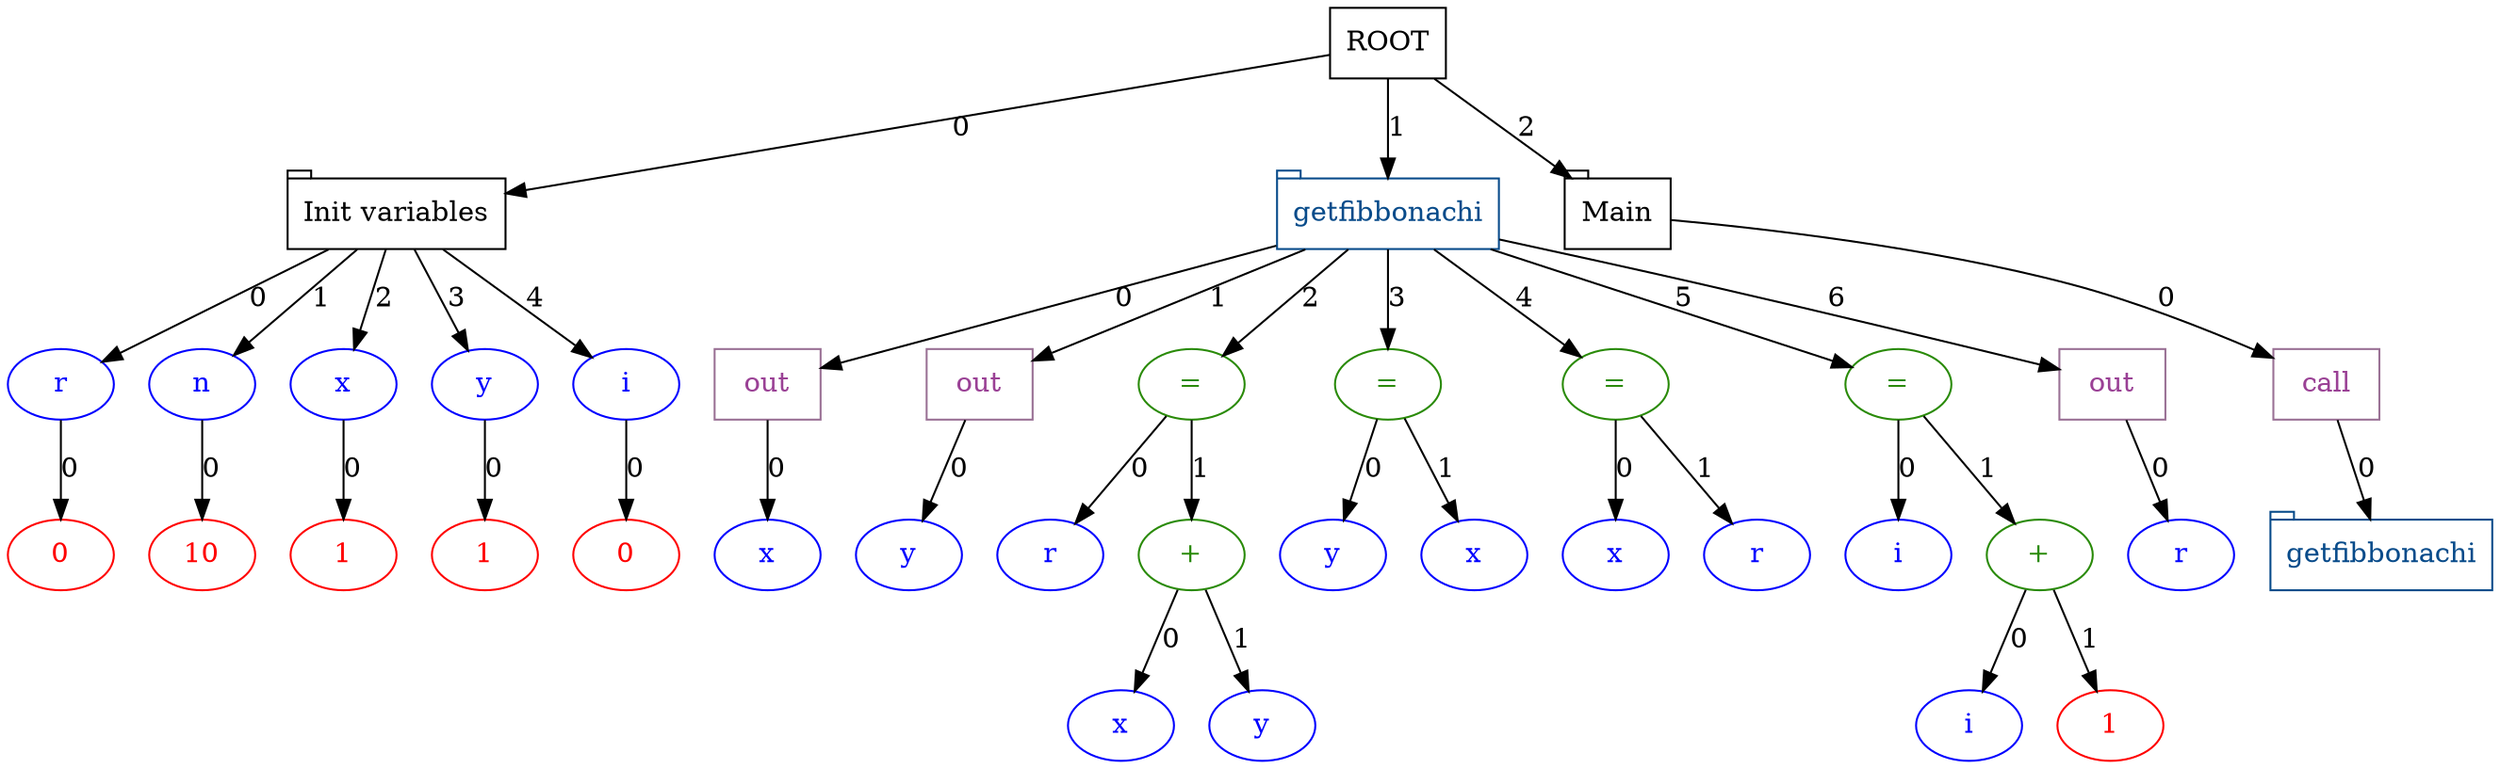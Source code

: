 digraph DotGraph
{
    Node0 [shape="box", color="black", fontcolor="black", fillcolor="white", style="solid", weight="1", label="ROOT"];
    Node0 -> Node1 [color="black", style="solid", weight="1", label="0"];
    Node1 [shape="tab", color="black", fontcolor="black", fillcolor="white", style="solid", weight="1", label="Init variables"];
    Node1 -> Node2 [color="black", style="solid", weight="1", label="0"];
    Node2 [shape="ellipse", color="blue", fontcolor="blue", fillcolor="white", style="solid", weight="1", label="r"];
    Node2 -> Node3 [color="black", style="solid", weight="1", label="0"];
    Node3 [shape="ellipse", color="red", fontcolor="red", fillcolor="white", style="solid", weight="1", label="0"];
    Node1 -> Node4 [color="black", style="solid", weight="1", label="1"];
    Node4 [shape="ellipse", color="blue", fontcolor="blue", fillcolor="white", style="solid", weight="1", label="n"];
    Node4 -> Node5 [color="black", style="solid", weight="1", label="0"];
    Node5 [shape="ellipse", color="red", fontcolor="red", fillcolor="white", style="solid", weight="1", label="10"];
    Node1 -> Node6 [color="black", style="solid", weight="1", label="2"];
    Node6 [shape="ellipse", color="blue", fontcolor="blue", fillcolor="white", style="solid", weight="1", label="x"];
    Node6 -> Node7 [color="black", style="solid", weight="1", label="0"];
    Node7 [shape="ellipse", color="red", fontcolor="red", fillcolor="white", style="solid", weight="1", label="1"];
    Node1 -> Node8 [color="black", style="solid", weight="1", label="3"];
    Node8 [shape="ellipse", color="blue", fontcolor="blue", fillcolor="white", style="solid", weight="1", label="y"];
    Node8 -> Node9 [color="black", style="solid", weight="1", label="0"];
    Node9 [shape="ellipse", color="red", fontcolor="red", fillcolor="white", style="solid", weight="1", label="1"];
    Node1 -> Node10 [color="black", style="solid", weight="1", label="4"];
    Node10 [shape="ellipse", color="blue", fontcolor="blue", fillcolor="white", style="solid", weight="1", label="i"];
    Node10 -> Node11 [color="black", style="solid", weight="1", label="0"];
    Node11 [shape="ellipse", color="red", fontcolor="red", fillcolor="white", style="solid", weight="1", label="0"];
    Node0 -> Node12 [color="black", style="solid", weight="1", label="1"];
    Node12 [shape="tab", color="#084B8A", fontcolor="#084B8A", fillcolor="white", style="solid", weight="1", label="getfibbonachi"];
    Node12 -> Node13 [color="black", style="solid", weight="1", label="0"];
    Node13 [shape="box", color="#9A7195", fontcolor="#9A4195", fillcolor="white", style="solid", weight="1", label="out"];
    Node13 -> Node14 [color="black", style="solid", weight="1", label="0"];
    Node14 [shape="ellipse", color="blue", fontcolor="blue", fillcolor="white", style="solid", weight="1", label="x"];
    Node12 -> Node15 [color="black", style="solid", weight="1", label="1"];
    Node15 [shape="box", color="#9A7195", fontcolor="#9A4195", fillcolor="white", style="solid", weight="1", label="out"];
    Node15 -> Node16 [color="black", style="solid", weight="1", label="0"];
    Node16 [shape="ellipse", color="blue", fontcolor="blue", fillcolor="white", style="solid", weight="1", label="y"];
    Node12 -> Node17 [color="black", style="solid", weight="1", label="2"];
    Node17 [shape="ellipse", color="#298A08", fontcolor="#298A08", fillcolor="white", style="solid", weight="1", label="="];
    Node17 -> Node18 [color="black", style="solid", weight="1", label="0"];
    Node18 [shape="ellipse", color="blue", fontcolor="blue", fillcolor="white", style="solid", weight="1", label="r"];
    Node17 -> Node19 [color="black", style="solid", weight="1", label="1"];
    Node19 [shape="ellipse", color="#298A08", fontcolor="#298A08", fillcolor="white", style="solid", weight="1", label="+"];
    Node19 -> Node20 [color="black", style="solid", weight="1", label="0"];
    Node20 [shape="ellipse", color="blue", fontcolor="blue", fillcolor="white", style="solid", weight="1", label="x"];
    Node19 -> Node21 [color="black", style="solid", weight="1", label="1"];
    Node21 [shape="ellipse", color="blue", fontcolor="blue", fillcolor="white", style="solid", weight="1", label="y"];
    Node12 -> Node22 [color="black", style="solid", weight="1", label="3"];
    Node22 [shape="ellipse", color="#298A08", fontcolor="#298A08", fillcolor="white", style="solid", weight="1", label="="];
    Node22 -> Node23 [color="black", style="solid", weight="1", label="0"];
    Node23 [shape="ellipse", color="blue", fontcolor="blue", fillcolor="white", style="solid", weight="1", label="y"];
    Node22 -> Node24 [color="black", style="solid", weight="1", label="1"];
    Node24 [shape="ellipse", color="blue", fontcolor="blue", fillcolor="white", style="solid", weight="1", label="x"];
    Node12 -> Node25 [color="black", style="solid", weight="1", label="4"];
    Node25 [shape="ellipse", color="#298A08", fontcolor="#298A08", fillcolor="white", style="solid", weight="1", label="="];
    Node25 -> Node26 [color="black", style="solid", weight="1", label="0"];
    Node26 [shape="ellipse", color="blue", fontcolor="blue", fillcolor="white", style="solid", weight="1", label="x"];
    Node25 -> Node27 [color="black", style="solid", weight="1", label="1"];
    Node27 [shape="ellipse", color="blue", fontcolor="blue", fillcolor="white", style="solid", weight="1", label="r"];
    Node12 -> Node28 [color="black", style="solid", weight="1", label="5"];
    Node28 [shape="ellipse", color="#298A08", fontcolor="#298A08", fillcolor="white", style="solid", weight="1", label="="];
    Node28 -> Node29 [color="black", style="solid", weight="1", label="0"];
    Node29 [shape="ellipse", color="blue", fontcolor="blue", fillcolor="white", style="solid", weight="1", label="i"];
    Node28 -> Node30 [color="black", style="solid", weight="1", label="1"];
    Node30 [shape="ellipse", color="#298A08", fontcolor="#298A08", fillcolor="white", style="solid", weight="1", label="+"];
    Node30 -> Node31 [color="black", style="solid", weight="1", label="0"];
    Node31 [shape="ellipse", color="blue", fontcolor="blue", fillcolor="white", style="solid", weight="1", label="i"];
    Node30 -> Node32 [color="black", style="solid", weight="1", label="1"];
    Node32 [shape="ellipse", color="red", fontcolor="red", fillcolor="white", style="solid", weight="1", label="1"];
    Node12 -> Node33 [color="black", style="solid", weight="1", label="6"];
    Node33 [shape="box", color="#9A7195", fontcolor="#9A4195", fillcolor="white", style="solid", weight="1", label="out"];
    Node33 -> Node34 [color="black", style="solid", weight="1", label="0"];
    Node34 [shape="ellipse", color="blue", fontcolor="blue", fillcolor="white", style="solid", weight="1", label="r"];
    Node0 -> Node35 [color="black", style="solid", weight="1", label="2"];
    Node35 [shape="tab", color="black", fontcolor="black", fillcolor="white", style="solid", weight="1", label="Main"];
    Node35 -> Node36 [color="black", style="solid", weight="1", label="0"];
    Node36 [shape="box", color="#9A7195", fontcolor="#9A4195", fillcolor="white", style="solid", weight="1", label="call"];
    Node36 -> Node37 [color="black", style="solid", weight="1", label="0"];
    Node37 [shape="tab", color="#084B8A", fontcolor="#084B8A", fillcolor="white", style="solid", weight="1", label="getfibbonachi"];
}
